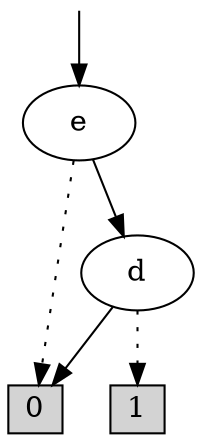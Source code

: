 digraph G {
init__ [label="", style=invis, height=0, width=0];
init__ -> 3;
3[label="e"];
3 -> 2 [style=filled];
3 -> 0 [style=dotted];
2[label="d"];
2 -> 0 [style=filled];
2 -> 1 [style=dotted];
0 [shape=box, label="0", style=filled, shape=box, height=0.3, width=0.3];
1 [shape=box, label="1", style=filled, shape=box, height=0.3, width=0.3];
}
